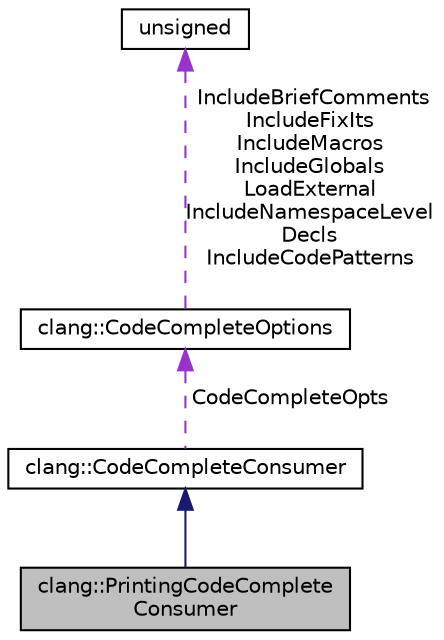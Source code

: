 digraph "clang::PrintingCodeCompleteConsumer"
{
 // LATEX_PDF_SIZE
  bgcolor="transparent";
  edge [fontname="Helvetica",fontsize="10",labelfontname="Helvetica",labelfontsize="10"];
  node [fontname="Helvetica",fontsize="10",shape=record];
  Node1 [label="clang::PrintingCodeComplete\lConsumer",height=0.2,width=0.4,color="black", fillcolor="grey75", style="filled", fontcolor="black",tooltip="A simple code-completion consumer that prints the results it receives in a simple format."];
  Node2 -> Node1 [dir="back",color="midnightblue",fontsize="10",style="solid",fontname="Helvetica"];
  Node2 [label="clang::CodeCompleteConsumer",height=0.2,width=0.4,color="black",URL="$classclang_1_1CodeCompleteConsumer.html",tooltip="Abstract interface for a consumer of code-completion information."];
  Node3 -> Node2 [dir="back",color="darkorchid3",fontsize="10",style="dashed",label=" CodeCompleteOpts" ,fontname="Helvetica"];
  Node3 [label="clang::CodeCompleteOptions",height=0.2,width=0.4,color="black",URL="$classclang_1_1CodeCompleteOptions.html",tooltip="Options controlling the behavior of code completion."];
  Node4 -> Node3 [dir="back",color="darkorchid3",fontsize="10",style="dashed",label=" IncludeBriefComments\nIncludeFixIts\nIncludeMacros\nIncludeGlobals\nLoadExternal\nIncludeNamespaceLevel\lDecls\nIncludeCodePatterns" ,fontname="Helvetica"];
  Node4 [label="unsigned",height=0.2,width=0.4,color="black",URL="$classunsigned.html",tooltip=" "];
}
